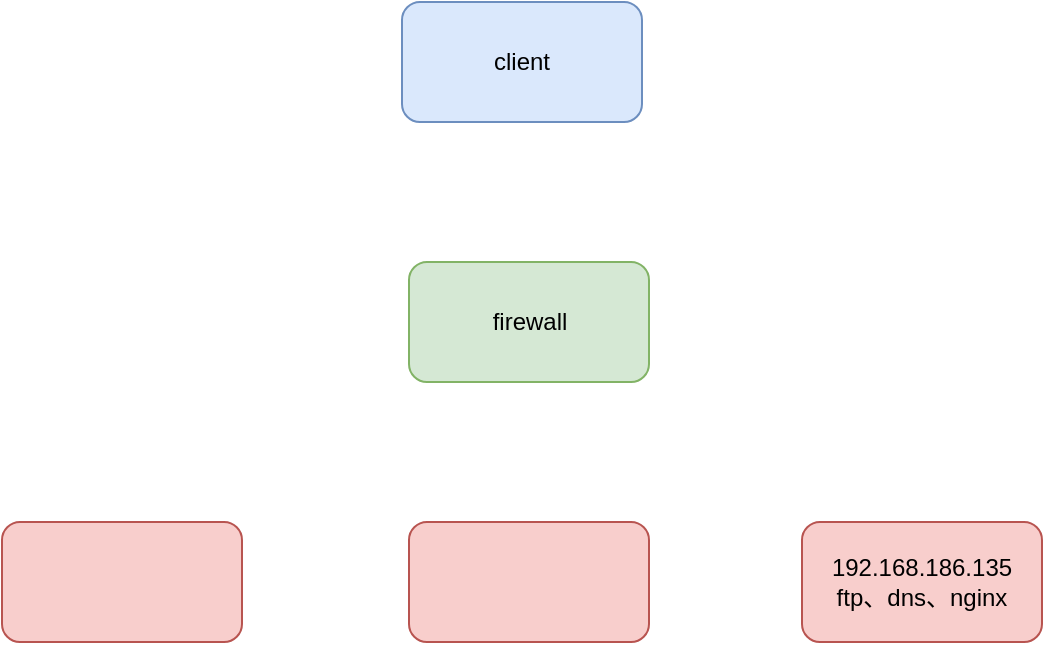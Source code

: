<mxfile version="14.6.13" type="github">
  <diagram id="XGebTipOBVPcOWDIBXe9" name="Page-1">
    <mxGraphModel dx="782" dy="419" grid="1" gridSize="10" guides="1" tooltips="1" connect="1" arrows="1" fold="1" page="1" pageScale="1" pageWidth="827" pageHeight="1169" math="0" shadow="0">
      <root>
        <mxCell id="0" />
        <mxCell id="1" parent="0" />
        <mxCell id="xAPESmYwPifJCztgYfsx-3" value="client" style="rounded=1;whiteSpace=wrap;html=1;fillColor=#dae8fc;strokeColor=#6c8ebf;" vertex="1" parent="1">
          <mxGeometry x="354" y="270" width="120" height="60" as="geometry" />
        </mxCell>
        <mxCell id="xAPESmYwPifJCztgYfsx-4" value="" style="rounded=1;whiteSpace=wrap;html=1;fillColor=#f8cecc;strokeColor=#b85450;" vertex="1" parent="1">
          <mxGeometry x="154" y="530" width="120" height="60" as="geometry" />
        </mxCell>
        <mxCell id="xAPESmYwPifJCztgYfsx-5" value="" style="rounded=1;whiteSpace=wrap;html=1;fillColor=#f8cecc;strokeColor=#b85450;" vertex="1" parent="1">
          <mxGeometry x="357.5" y="530" width="120" height="60" as="geometry" />
        </mxCell>
        <mxCell id="xAPESmYwPifJCztgYfsx-6" value="192.168.186.135&lt;br&gt;ftp、dns、nginx" style="rounded=1;whiteSpace=wrap;html=1;fillColor=#f8cecc;strokeColor=#b85450;" vertex="1" parent="1">
          <mxGeometry x="554" y="530" width="120" height="60" as="geometry" />
        </mxCell>
        <mxCell id="xAPESmYwPifJCztgYfsx-8" value="firewall" style="rounded=1;whiteSpace=wrap;html=1;fillColor=#d5e8d4;strokeColor=#82b366;" vertex="1" parent="1">
          <mxGeometry x="357.5" y="400" width="120" height="60" as="geometry" />
        </mxCell>
      </root>
    </mxGraphModel>
  </diagram>
</mxfile>
